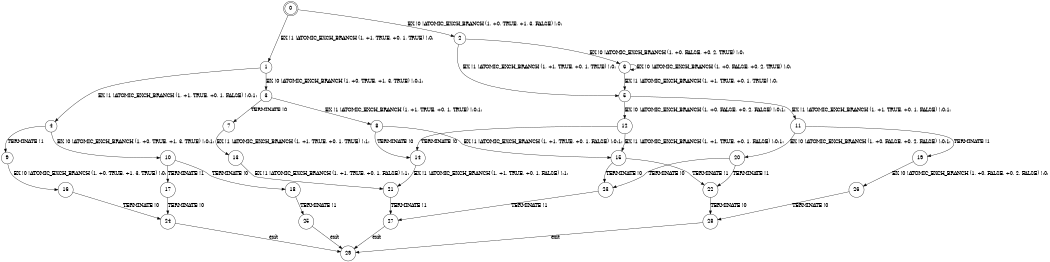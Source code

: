 digraph BCG {
size = "7, 10.5";
center = TRUE;
node [shape = circle];
0 [peripheries = 2];
0 -> 1 [label = "EX !1 !ATOMIC_EXCH_BRANCH (1, +1, TRUE, +0, 1, TRUE) !:0:"];
0 -> 2 [label = "EX !0 !ATOMIC_EXCH_BRANCH (1, +0, TRUE, +1, 3, FALSE) !:0:"];
1 -> 3 [label = "EX !0 !ATOMIC_EXCH_BRANCH (1, +0, TRUE, +1, 3, TRUE) !:0:1:"];
1 -> 4 [label = "EX !1 !ATOMIC_EXCH_BRANCH (1, +1, TRUE, +0, 1, FALSE) !:0:1:"];
2 -> 5 [label = "EX !1 !ATOMIC_EXCH_BRANCH (1, +1, TRUE, +0, 1, TRUE) !:0:"];
2 -> 6 [label = "EX !0 !ATOMIC_EXCH_BRANCH (1, +0, FALSE, +0, 2, TRUE) !:0:"];
3 -> 7 [label = "TERMINATE !0"];
3 -> 8 [label = "EX !1 !ATOMIC_EXCH_BRANCH (1, +1, TRUE, +0, 1, TRUE) !:0:1:"];
4 -> 9 [label = "TERMINATE !1"];
4 -> 10 [label = "EX !0 !ATOMIC_EXCH_BRANCH (1, +0, TRUE, +1, 3, TRUE) !:0:1:"];
5 -> 11 [label = "EX !1 !ATOMIC_EXCH_BRANCH (1, +1, TRUE, +0, 1, FALSE) !:0:1:"];
5 -> 12 [label = "EX !0 !ATOMIC_EXCH_BRANCH (1, +0, FALSE, +0, 2, FALSE) !:0:1:"];
6 -> 5 [label = "EX !1 !ATOMIC_EXCH_BRANCH (1, +1, TRUE, +0, 1, TRUE) !:0:"];
6 -> 6 [label = "EX !0 !ATOMIC_EXCH_BRANCH (1, +0, FALSE, +0, 2, TRUE) !:0:"];
7 -> 13 [label = "EX !1 !ATOMIC_EXCH_BRANCH (1, +1, TRUE, +0, 1, TRUE) !:1:"];
8 -> 14 [label = "TERMINATE !0"];
8 -> 15 [label = "EX !1 !ATOMIC_EXCH_BRANCH (1, +1, TRUE, +0, 1, FALSE) !:0:1:"];
9 -> 16 [label = "EX !0 !ATOMIC_EXCH_BRANCH (1, +0, TRUE, +1, 3, TRUE) !:0:"];
10 -> 17 [label = "TERMINATE !1"];
10 -> 18 [label = "TERMINATE !0"];
11 -> 19 [label = "TERMINATE !1"];
11 -> 20 [label = "EX !0 !ATOMIC_EXCH_BRANCH (1, +0, FALSE, +0, 2, FALSE) !:0:1:"];
12 -> 14 [label = "TERMINATE !0"];
12 -> 15 [label = "EX !1 !ATOMIC_EXCH_BRANCH (1, +1, TRUE, +0, 1, FALSE) !:0:1:"];
13 -> 21 [label = "EX !1 !ATOMIC_EXCH_BRANCH (1, +1, TRUE, +0, 1, FALSE) !:1:"];
14 -> 21 [label = "EX !1 !ATOMIC_EXCH_BRANCH (1, +1, TRUE, +0, 1, FALSE) !:1:"];
15 -> 22 [label = "TERMINATE !1"];
15 -> 23 [label = "TERMINATE !0"];
16 -> 24 [label = "TERMINATE !0"];
17 -> 24 [label = "TERMINATE !0"];
18 -> 25 [label = "TERMINATE !1"];
19 -> 26 [label = "EX !0 !ATOMIC_EXCH_BRANCH (1, +0, FALSE, +0, 2, FALSE) !:0:"];
20 -> 22 [label = "TERMINATE !1"];
20 -> 23 [label = "TERMINATE !0"];
21 -> 27 [label = "TERMINATE !1"];
22 -> 28 [label = "TERMINATE !0"];
23 -> 27 [label = "TERMINATE !1"];
24 -> 29 [label = "exit"];
25 -> 29 [label = "exit"];
26 -> 28 [label = "TERMINATE !0"];
27 -> 29 [label = "exit"];
28 -> 29 [label = "exit"];
}
